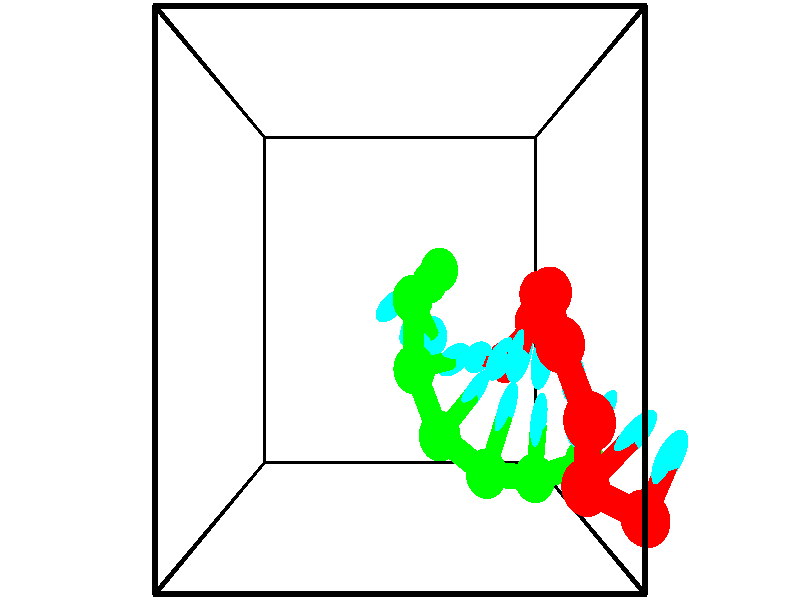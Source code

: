 // switches for output
#declare DRAW_BASES = 1; // possible values are 0, 1; only relevant for DNA ribbons
#declare DRAW_BASES_TYPE = 3; // possible values are 1, 2, 3; only relevant for DNA ribbons
#declare DRAW_FOG = 0; // set to 1 to enable fog

#include "colors.inc"

#include "transforms.inc"
background { rgb <1, 1, 1>}

#default {
   normal{
       ripples 0.25
       frequency 0.20
       turbulence 0.2
       lambda 5
   }
	finish {
		phong 0.1
		phong_size 40.
	}
}

// original window dimensions: 1024x640


// camera settings

camera {
	sky <-0, 1, 0>
	up <-0, 1, 0>
	right 1.6 * <1, 0, 0>
	location <2.5, 2.5, 11.1562>
	look_at <2.5, 2.5, 2.5>
	direction <0, 0, -8.6562>
	angle 67.0682
}


# declare cpy_camera_pos = <2.5, 2.5, 11.1562>;
# if (DRAW_FOG = 1)
fog {
	fog_type 2
	up vnormalize(cpy_camera_pos)
	color rgbt<1,1,1,0.3>
	distance 1e-5
	fog_alt 3e-3
	fog_offset 4
}
# end


// LIGHTS

# declare lum = 6;
global_settings {
	ambient_light rgb lum * <0.05, 0.05, 0.05>
	max_trace_level 15
}# declare cpy_direct_light_amount = 0.25;
light_source
{	1000 * <-1, -1, 1>,
	rgb lum * cpy_direct_light_amount
	parallel
}

light_source
{	1000 * <1, 1, -1>,
	rgb lum * cpy_direct_light_amount
	parallel
}

// strand 0

// nucleotide -1

// particle -1
sphere {
	<5.120477, 0.551170, 4.694138> 0.250000
	pigment { color rgbt <1,0,0,0> }
	no_shadow
}
cylinder {
	<5.189678, 0.898342, 4.880371>,  <5.231199, 1.106645, 4.992111>, 0.100000
	pigment { color rgbt <1,0,0,0> }
	no_shadow
}
cylinder {
	<5.189678, 0.898342, 4.880371>,  <5.120477, 0.551170, 4.694138>, 0.100000
	pigment { color rgbt <1,0,0,0> }
	no_shadow
}

// particle -1
sphere {
	<5.189678, 0.898342, 4.880371> 0.100000
	pigment { color rgbt <1,0,0,0> }
	no_shadow
}
sphere {
	0, 1
	scale<0.080000,0.200000,0.300000>
	matrix <-0.431280, 0.491740, -0.756432,
		-0.885476, -0.069933, 0.459393,
		0.173003, 0.867929, 0.465584,
		5.241579, 1.158721, 5.020046>
	pigment { color rgbt <0,1,1,0> }
	no_shadow
}
cylinder {
	<4.475268, 0.835802, 4.730941>,  <5.120477, 0.551170, 4.694138>, 0.130000
	pigment { color rgbt <1,0,0,0> }
	no_shadow
}

// nucleotide -1

// particle -1
sphere {
	<4.475268, 0.835802, 4.730941> 0.250000
	pigment { color rgbt <1,0,0,0> }
	no_shadow
}
cylinder {
	<4.773476, 1.102366, 4.734906>,  <4.952400, 1.262305, 4.737285>, 0.100000
	pigment { color rgbt <1,0,0,0> }
	no_shadow
}
cylinder {
	<4.773476, 1.102366, 4.734906>,  <4.475268, 0.835802, 4.730941>, 0.100000
	pigment { color rgbt <1,0,0,0> }
	no_shadow
}

// particle -1
sphere {
	<4.773476, 1.102366, 4.734906> 0.100000
	pigment { color rgbt <1,0,0,0> }
	no_shadow
}
sphere {
	0, 1
	scale<0.080000,0.200000,0.300000>
	matrix <-0.460034, 0.525291, -0.715848,
		-0.482256, 0.529118, 0.698186,
		0.745518, 0.666412, 0.009912,
		4.997131, 1.302290, 4.737880>
	pigment { color rgbt <0,1,1,0> }
	no_shadow
}
cylinder {
	<4.376639, 1.497561, 5.172460>,  <4.475268, 0.835802, 4.730941>, 0.130000
	pigment { color rgbt <1,0,0,0> }
	no_shadow
}

// nucleotide -1

// particle -1
sphere {
	<4.376639, 1.497561, 5.172460> 0.250000
	pigment { color rgbt <1,0,0,0> }
	no_shadow
}
cylinder {
	<4.579941, 1.501719, 4.828002>,  <4.701922, 1.504213, 4.621327>, 0.100000
	pigment { color rgbt <1,0,0,0> }
	no_shadow
}
cylinder {
	<4.579941, 1.501719, 4.828002>,  <4.376639, 1.497561, 5.172460>, 0.100000
	pigment { color rgbt <1,0,0,0> }
	no_shadow
}

// particle -1
sphere {
	<4.579941, 1.501719, 4.828002> 0.100000
	pigment { color rgbt <1,0,0,0> }
	no_shadow
}
sphere {
	0, 1
	scale<0.080000,0.200000,0.300000>
	matrix <-0.748814, 0.499241, -0.435931,
		0.425388, 0.866401, 0.261524,
		0.508254, 0.010393, -0.861144,
		4.732417, 1.504836, 4.569659>
	pigment { color rgbt <0,1,1,0> }
	no_shadow
}
cylinder {
	<4.161859, 2.117674, 4.883286>,  <4.376639, 1.497561, 5.172460>, 0.130000
	pigment { color rgbt <1,0,0,0> }
	no_shadow
}

// nucleotide -1

// particle -1
sphere {
	<4.161859, 2.117674, 4.883286> 0.250000
	pigment { color rgbt <1,0,0,0> }
	no_shadow
}
cylinder {
	<4.328300, 1.907490, 4.586436>,  <4.428165, 1.781379, 4.408327>, 0.100000
	pigment { color rgbt <1,0,0,0> }
	no_shadow
}
cylinder {
	<4.328300, 1.907490, 4.586436>,  <4.161859, 2.117674, 4.883286>, 0.100000
	pigment { color rgbt <1,0,0,0> }
	no_shadow
}

// particle -1
sphere {
	<4.328300, 1.907490, 4.586436> 0.100000
	pigment { color rgbt <1,0,0,0> }
	no_shadow
}
sphere {
	0, 1
	scale<0.080000,0.200000,0.300000>
	matrix <-0.737158, 0.282919, -0.613641,
		0.532405, 0.802401, -0.269624,
		0.416104, -0.525461, -0.742124,
		4.453132, 1.749851, 4.363799>
	pigment { color rgbt <0,1,1,0> }
	no_shadow
}
cylinder {
	<4.212610, 2.569041, 4.235932>,  <4.161859, 2.117674, 4.883286>, 0.130000
	pigment { color rgbt <1,0,0,0> }
	no_shadow
}

// nucleotide -1

// particle -1
sphere {
	<4.212610, 2.569041, 4.235932> 0.250000
	pigment { color rgbt <1,0,0,0> }
	no_shadow
}
cylinder {
	<4.193024, 2.186472, 4.120792>,  <4.181272, 1.956930, 4.051708>, 0.100000
	pigment { color rgbt <1,0,0,0> }
	no_shadow
}
cylinder {
	<4.193024, 2.186472, 4.120792>,  <4.212610, 2.569041, 4.235932>, 0.100000
	pigment { color rgbt <1,0,0,0> }
	no_shadow
}

// particle -1
sphere {
	<4.193024, 2.186472, 4.120792> 0.100000
	pigment { color rgbt <1,0,0,0> }
	no_shadow
}
sphere {
	0, 1
	scale<0.080000,0.200000,0.300000>
	matrix <-0.694535, 0.239717, -0.678348,
		0.717790, 0.166706, -0.676008,
		-0.048966, -0.956423, -0.287850,
		4.178334, 1.899545, 4.034438>
	pigment { color rgbt <0,1,1,0> }
	no_shadow
}
cylinder {
	<4.258017, 2.560708, 3.554446>,  <4.212610, 2.569041, 4.235932>, 0.130000
	pigment { color rgbt <1,0,0,0> }
	no_shadow
}

// nucleotide -1

// particle -1
sphere {
	<4.258017, 2.560708, 3.554446> 0.250000
	pigment { color rgbt <1,0,0,0> }
	no_shadow
}
cylinder {
	<4.100246, 2.198661, 3.617929>,  <4.005584, 1.981432, 3.656018>, 0.100000
	pigment { color rgbt <1,0,0,0> }
	no_shadow
}
cylinder {
	<4.100246, 2.198661, 3.617929>,  <4.258017, 2.560708, 3.554446>, 0.100000
	pigment { color rgbt <1,0,0,0> }
	no_shadow
}

// particle -1
sphere {
	<4.100246, 2.198661, 3.617929> 0.100000
	pigment { color rgbt <1,0,0,0> }
	no_shadow
}
sphere {
	0, 1
	scale<0.080000,0.200000,0.300000>
	matrix <-0.615969, 0.132253, -0.776590,
		0.681916, -0.404066, -0.609690,
		-0.394427, -0.905119, 0.158706,
		3.981918, 1.927125, 3.665540>
	pigment { color rgbt <0,1,1,0> }
	no_shadow
}
cylinder {
	<4.313085, 2.255723, 2.946001>,  <4.258017, 2.560708, 3.554446>, 0.130000
	pigment { color rgbt <1,0,0,0> }
	no_shadow
}

// nucleotide -1

// particle -1
sphere {
	<4.313085, 2.255723, 2.946001> 0.250000
	pigment { color rgbt <1,0,0,0> }
	no_shadow
}
cylinder {
	<4.033928, 2.027708, 3.119438>,  <3.866434, 1.890899, 3.223500>, 0.100000
	pigment { color rgbt <1,0,0,0> }
	no_shadow
}
cylinder {
	<4.033928, 2.027708, 3.119438>,  <4.313085, 2.255723, 2.946001>, 0.100000
	pigment { color rgbt <1,0,0,0> }
	no_shadow
}

// particle -1
sphere {
	<4.033928, 2.027708, 3.119438> 0.100000
	pigment { color rgbt <1,0,0,0> }
	no_shadow
}
sphere {
	0, 1
	scale<0.080000,0.200000,0.300000>
	matrix <-0.638336, 0.220552, -0.737485,
		0.324768, -0.791461, -0.517799,
		-0.697892, -0.570041, 0.433590,
		3.824560, 1.856697, 3.249516>
	pigment { color rgbt <0,1,1,0> }
	no_shadow
}
cylinder {
	<4.015340, 1.751092, 2.434994>,  <4.313085, 2.255723, 2.946001>, 0.130000
	pigment { color rgbt <1,0,0,0> }
	no_shadow
}

// nucleotide -1

// particle -1
sphere {
	<4.015340, 1.751092, 2.434994> 0.250000
	pigment { color rgbt <1,0,0,0> }
	no_shadow
}
cylinder {
	<3.754848, 1.807658, 2.733230>,  <3.598554, 1.841598, 2.912171>, 0.100000
	pigment { color rgbt <1,0,0,0> }
	no_shadow
}
cylinder {
	<3.754848, 1.807658, 2.733230>,  <4.015340, 1.751092, 2.434994>, 0.100000
	pigment { color rgbt <1,0,0,0> }
	no_shadow
}

// particle -1
sphere {
	<3.754848, 1.807658, 2.733230> 0.100000
	pigment { color rgbt <1,0,0,0> }
	no_shadow
}
sphere {
	0, 1
	scale<0.080000,0.200000,0.300000>
	matrix <-0.630437, 0.446089, -0.635259,
		-0.422435, -0.883745, -0.201353,
		-0.651228, 0.141415, 0.745589,
		3.559480, 1.850083, 2.956906>
	pigment { color rgbt <0,1,1,0> }
	no_shadow
}
// strand 1

// nucleotide -1

// particle -1
sphere {
	<2.924630, 2.704519, 2.373384> 0.250000
	pigment { color rgbt <0,1,0,0> }
	no_shadow
}
cylinder {
	<2.623795, 2.552485, 2.588753>,  <2.443293, 2.461266, 2.717974>, 0.100000
	pigment { color rgbt <0,1,0,0> }
	no_shadow
}
cylinder {
	<2.623795, 2.552485, 2.588753>,  <2.924630, 2.704519, 2.373384>, 0.100000
	pigment { color rgbt <0,1,0,0> }
	no_shadow
}

// particle -1
sphere {
	<2.623795, 2.552485, 2.588753> 0.100000
	pigment { color rgbt <0,1,0,0> }
	no_shadow
}
sphere {
	0, 1
	scale<0.080000,0.200000,0.300000>
	matrix <0.654453, -0.527147, 0.542040,
		0.077808, 0.760035, 0.645208,
		-0.752089, -0.380083, 0.538423,
		2.398168, 2.438461, 2.750280>
	pigment { color rgbt <0,1,1,0> }
	no_shadow
}
cylinder {
	<3.025049, 2.830999, 3.085757>,  <2.924630, 2.704519, 2.373384>, 0.130000
	pigment { color rgbt <0,1,0,0> }
	no_shadow
}

// nucleotide -1

// particle -1
sphere {
	<3.025049, 2.830999, 3.085757> 0.250000
	pigment { color rgbt <0,1,0,0> }
	no_shadow
}
cylinder {
	<2.830505, 2.492990, 2.996861>,  <2.713779, 2.290184, 2.943522>, 0.100000
	pigment { color rgbt <0,1,0,0> }
	no_shadow
}
cylinder {
	<2.830505, 2.492990, 2.996861>,  <3.025049, 2.830999, 3.085757>, 0.100000
	pigment { color rgbt <0,1,0,0> }
	no_shadow
}

// particle -1
sphere {
	<2.830505, 2.492990, 2.996861> 0.100000
	pigment { color rgbt <0,1,0,0> }
	no_shadow
}
sphere {
	0, 1
	scale<0.080000,0.200000,0.300000>
	matrix <0.656247, -0.521203, 0.545608,
		-0.576883, 0.119516, 0.808035,
		-0.486359, -0.845023, -0.222241,
		2.684598, 2.239483, 2.930188>
	pigment { color rgbt <0,1,1,0> }
	no_shadow
}
cylinder {
	<2.657076, 2.510785, 3.668456>,  <3.025049, 2.830999, 3.085757>, 0.130000
	pigment { color rgbt <0,1,0,0> }
	no_shadow
}

// nucleotide -1

// particle -1
sphere {
	<2.657076, 2.510785, 3.668456> 0.250000
	pigment { color rgbt <0,1,0,0> }
	no_shadow
}
cylinder {
	<2.819260, 2.276308, 3.387890>,  <2.916570, 2.135622, 3.219550>, 0.100000
	pigment { color rgbt <0,1,0,0> }
	no_shadow
}
cylinder {
	<2.819260, 2.276308, 3.387890>,  <2.657076, 2.510785, 3.668456>, 0.100000
	pigment { color rgbt <0,1,0,0> }
	no_shadow
}

// particle -1
sphere {
	<2.819260, 2.276308, 3.387890> 0.100000
	pigment { color rgbt <0,1,0,0> }
	no_shadow
}
sphere {
	0, 1
	scale<0.080000,0.200000,0.300000>
	matrix <0.566456, -0.441111, 0.696095,
		-0.717446, -0.679559, 0.153199,
		0.405460, -0.586191, -0.701414,
		2.940898, 2.100451, 3.177466>
	pigment { color rgbt <0,1,1,0> }
	no_shadow
}
cylinder {
	<2.671372, 1.808016, 3.912536>,  <2.657076, 2.510785, 3.668456>, 0.130000
	pigment { color rgbt <0,1,0,0> }
	no_shadow
}

// nucleotide -1

// particle -1
sphere {
	<2.671372, 1.808016, 3.912536> 0.250000
	pigment { color rgbt <0,1,0,0> }
	no_shadow
}
cylinder {
	<2.965797, 1.839192, 3.643572>,  <3.142452, 1.857898, 3.482193>, 0.100000
	pigment { color rgbt <0,1,0,0> }
	no_shadow
}
cylinder {
	<2.965797, 1.839192, 3.643572>,  <2.671372, 1.808016, 3.912536>, 0.100000
	pigment { color rgbt <0,1,0,0> }
	no_shadow
}

// particle -1
sphere {
	<2.965797, 1.839192, 3.643572> 0.100000
	pigment { color rgbt <0,1,0,0> }
	no_shadow
}
sphere {
	0, 1
	scale<0.080000,0.200000,0.300000>
	matrix <0.615675, -0.489953, 0.617164,
		-0.281347, -0.868258, -0.408623,
		0.736063, 0.077942, -0.672411,
		3.186616, 1.862575, 3.441849>
	pigment { color rgbt <0,1,1,0> }
	no_shadow
}
cylinder {
	<2.976461, 1.138356, 3.900466>,  <2.671372, 1.808016, 3.912536>, 0.130000
	pigment { color rgbt <0,1,0,0> }
	no_shadow
}

// nucleotide -1

// particle -1
sphere {
	<2.976461, 1.138356, 3.900466> 0.250000
	pigment { color rgbt <0,1,0,0> }
	no_shadow
}
cylinder {
	<3.240623, 1.367515, 3.706289>,  <3.399121, 1.505010, 3.589783>, 0.100000
	pigment { color rgbt <0,1,0,0> }
	no_shadow
}
cylinder {
	<3.240623, 1.367515, 3.706289>,  <2.976461, 1.138356, 3.900466>, 0.100000
	pigment { color rgbt <0,1,0,0> }
	no_shadow
}

// particle -1
sphere {
	<3.240623, 1.367515, 3.706289> 0.100000
	pigment { color rgbt <0,1,0,0> }
	no_shadow
}
sphere {
	0, 1
	scale<0.080000,0.200000,0.300000>
	matrix <0.749190, -0.458979, 0.477548,
		0.050777, -0.679065, -0.732320,
		0.660406, 0.572895, -0.485443,
		3.438745, 1.539383, 3.560656>
	pigment { color rgbt <0,1,1,0> }
	no_shadow
}
cylinder {
	<3.553416, 0.732310, 3.778050>,  <2.976461, 1.138356, 3.900466>, 0.130000
	pigment { color rgbt <0,1,0,0> }
	no_shadow
}

// nucleotide -1

// particle -1
sphere {
	<3.553416, 0.732310, 3.778050> 0.250000
	pigment { color rgbt <0,1,0,0> }
	no_shadow
}
cylinder {
	<3.704185, 1.099577, 3.729229>,  <3.794647, 1.319937, 3.699936>, 0.100000
	pigment { color rgbt <0,1,0,0> }
	no_shadow
}
cylinder {
	<3.704185, 1.099577, 3.729229>,  <3.553416, 0.732310, 3.778050>, 0.100000
	pigment { color rgbt <0,1,0,0> }
	no_shadow
}

// particle -1
sphere {
	<3.704185, 1.099577, 3.729229> 0.100000
	pigment { color rgbt <0,1,0,0> }
	no_shadow
}
sphere {
	0, 1
	scale<0.080000,0.200000,0.300000>
	matrix <0.797127, -0.254444, 0.547583,
		0.471716, -0.303690, -0.827802,
		0.376925, 0.918167, -0.122054,
		3.817263, 1.375027, 3.692613>
	pigment { color rgbt <0,1,1,0> }
	no_shadow
}
cylinder {
	<4.183769, 0.636169, 3.588127>,  <3.553416, 0.732310, 3.778050>, 0.130000
	pigment { color rgbt <0,1,0,0> }
	no_shadow
}

// nucleotide -1

// particle -1
sphere {
	<4.183769, 0.636169, 3.588127> 0.250000
	pigment { color rgbt <0,1,0,0> }
	no_shadow
}
cylinder {
	<4.182762, 1.008363, 3.734657>,  <4.182158, 1.231679, 3.822575>, 0.100000
	pigment { color rgbt <0,1,0,0> }
	no_shadow
}
cylinder {
	<4.182762, 1.008363, 3.734657>,  <4.183769, 0.636169, 3.588127>, 0.100000
	pigment { color rgbt <0,1,0,0> }
	no_shadow
}

// particle -1
sphere {
	<4.182762, 1.008363, 3.734657> 0.100000
	pigment { color rgbt <0,1,0,0> }
	no_shadow
}
sphere {
	0, 1
	scale<0.080000,0.200000,0.300000>
	matrix <0.852743, -0.189345, 0.486804,
		0.522325, 0.313606, -0.792987,
		-0.002516, 0.930483, 0.366325,
		4.182007, 1.287508, 3.844555>
	pigment { color rgbt <0,1,1,0> }
	no_shadow
}
cylinder {
	<4.828255, 0.792273, 3.570221>,  <4.183769, 0.636169, 3.588127>, 0.130000
	pigment { color rgbt <0,1,0,0> }
	no_shadow
}

// nucleotide -1

// particle -1
sphere {
	<4.828255, 0.792273, 3.570221> 0.250000
	pigment { color rgbt <0,1,0,0> }
	no_shadow
}
cylinder {
	<4.679695, 1.075382, 3.810595>,  <4.590559, 1.245248, 3.954819>, 0.100000
	pigment { color rgbt <0,1,0,0> }
	no_shadow
}
cylinder {
	<4.679695, 1.075382, 3.810595>,  <4.828255, 0.792273, 3.570221>, 0.100000
	pigment { color rgbt <0,1,0,0> }
	no_shadow
}

// particle -1
sphere {
	<4.679695, 1.075382, 3.810595> 0.100000
	pigment { color rgbt <0,1,0,0> }
	no_shadow
}
sphere {
	0, 1
	scale<0.080000,0.200000,0.300000>
	matrix <0.809605, -0.069982, 0.582789,
		0.454536, 0.702966, -0.547025,
		-0.371399, 0.707772, 0.600934,
		4.568275, 1.287714, 3.990875>
	pigment { color rgbt <0,1,1,0> }
	no_shadow
}
// box output
cylinder {
	<0.000000, 0.000000, 0.000000>,  <5.000000, 0.000000, 0.000000>, 0.025000
	pigment { color rgbt <0,0,0,0> }
	no_shadow
}
cylinder {
	<0.000000, 0.000000, 0.000000>,  <0.000000, 5.000000, 0.000000>, 0.025000
	pigment { color rgbt <0,0,0,0> }
	no_shadow
}
cylinder {
	<0.000000, 0.000000, 0.000000>,  <0.000000, 0.000000, 5.000000>, 0.025000
	pigment { color rgbt <0,0,0,0> }
	no_shadow
}
cylinder {
	<5.000000, 5.000000, 5.000000>,  <0.000000, 5.000000, 5.000000>, 0.025000
	pigment { color rgbt <0,0,0,0> }
	no_shadow
}
cylinder {
	<5.000000, 5.000000, 5.000000>,  <5.000000, 0.000000, 5.000000>, 0.025000
	pigment { color rgbt <0,0,0,0> }
	no_shadow
}
cylinder {
	<5.000000, 5.000000, 5.000000>,  <5.000000, 5.000000, 0.000000>, 0.025000
	pigment { color rgbt <0,0,0,0> }
	no_shadow
}
cylinder {
	<0.000000, 0.000000, 5.000000>,  <0.000000, 5.000000, 5.000000>, 0.025000
	pigment { color rgbt <0,0,0,0> }
	no_shadow
}
cylinder {
	<0.000000, 0.000000, 5.000000>,  <5.000000, 0.000000, 5.000000>, 0.025000
	pigment { color rgbt <0,0,0,0> }
	no_shadow
}
cylinder {
	<5.000000, 5.000000, 0.000000>,  <0.000000, 5.000000, 0.000000>, 0.025000
	pigment { color rgbt <0,0,0,0> }
	no_shadow
}
cylinder {
	<5.000000, 5.000000, 0.000000>,  <5.000000, 0.000000, 0.000000>, 0.025000
	pigment { color rgbt <0,0,0,0> }
	no_shadow
}
cylinder {
	<5.000000, 0.000000, 5.000000>,  <5.000000, 0.000000, 0.000000>, 0.025000
	pigment { color rgbt <0,0,0,0> }
	no_shadow
}
cylinder {
	<0.000000, 5.000000, 0.000000>,  <0.000000, 5.000000, 5.000000>, 0.025000
	pigment { color rgbt <0,0,0,0> }
	no_shadow
}
// end of box output
